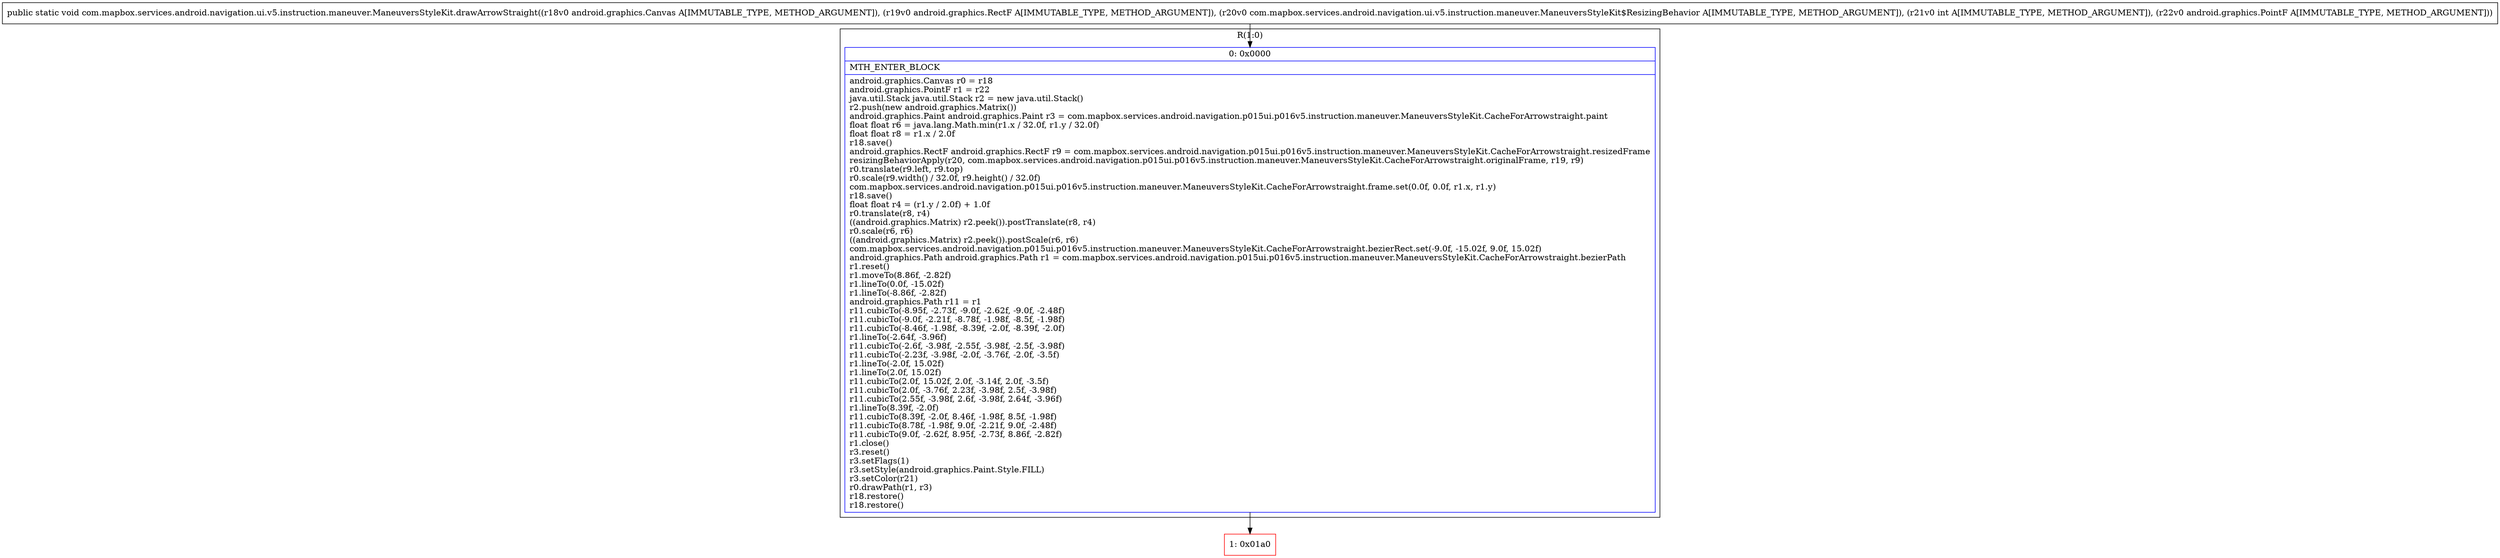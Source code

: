 digraph "CFG forcom.mapbox.services.android.navigation.ui.v5.instruction.maneuver.ManeuversStyleKit.drawArrowStraight(Landroid\/graphics\/Canvas;Landroid\/graphics\/RectF;Lcom\/mapbox\/services\/android\/navigation\/ui\/v5\/instruction\/maneuver\/ManeuversStyleKit$ResizingBehavior;ILandroid\/graphics\/PointF;)V" {
subgraph cluster_Region_544933675 {
label = "R(1:0)";
node [shape=record,color=blue];
Node_0 [shape=record,label="{0\:\ 0x0000|MTH_ENTER_BLOCK\l|android.graphics.Canvas r0 = r18\landroid.graphics.PointF r1 = r22\ljava.util.Stack java.util.Stack r2 = new java.util.Stack()\lr2.push(new android.graphics.Matrix())\landroid.graphics.Paint android.graphics.Paint r3 = com.mapbox.services.android.navigation.p015ui.p016v5.instruction.maneuver.ManeuversStyleKit.CacheForArrowstraight.paint\lfloat float r6 = java.lang.Math.min(r1.x \/ 32.0f, r1.y \/ 32.0f)\lfloat float r8 = r1.x \/ 2.0f\lr18.save()\landroid.graphics.RectF android.graphics.RectF r9 = com.mapbox.services.android.navigation.p015ui.p016v5.instruction.maneuver.ManeuversStyleKit.CacheForArrowstraight.resizedFrame\lresizingBehaviorApply(r20, com.mapbox.services.android.navigation.p015ui.p016v5.instruction.maneuver.ManeuversStyleKit.CacheForArrowstraight.originalFrame, r19, r9)\lr0.translate(r9.left, r9.top)\lr0.scale(r9.width() \/ 32.0f, r9.height() \/ 32.0f)\lcom.mapbox.services.android.navigation.p015ui.p016v5.instruction.maneuver.ManeuversStyleKit.CacheForArrowstraight.frame.set(0.0f, 0.0f, r1.x, r1.y)\lr18.save()\lfloat float r4 = (r1.y \/ 2.0f) + 1.0f\lr0.translate(r8, r4)\l((android.graphics.Matrix) r2.peek()).postTranslate(r8, r4)\lr0.scale(r6, r6)\l((android.graphics.Matrix) r2.peek()).postScale(r6, r6)\lcom.mapbox.services.android.navigation.p015ui.p016v5.instruction.maneuver.ManeuversStyleKit.CacheForArrowstraight.bezierRect.set(\-9.0f, \-15.02f, 9.0f, 15.02f)\landroid.graphics.Path android.graphics.Path r1 = com.mapbox.services.android.navigation.p015ui.p016v5.instruction.maneuver.ManeuversStyleKit.CacheForArrowstraight.bezierPath\lr1.reset()\lr1.moveTo(8.86f, \-2.82f)\lr1.lineTo(0.0f, \-15.02f)\lr1.lineTo(\-8.86f, \-2.82f)\landroid.graphics.Path r11 = r1\lr11.cubicTo(\-8.95f, \-2.73f, \-9.0f, \-2.62f, \-9.0f, \-2.48f)\lr11.cubicTo(\-9.0f, \-2.21f, \-8.78f, \-1.98f, \-8.5f, \-1.98f)\lr11.cubicTo(\-8.46f, \-1.98f, \-8.39f, \-2.0f, \-8.39f, \-2.0f)\lr1.lineTo(\-2.64f, \-3.96f)\lr11.cubicTo(\-2.6f, \-3.98f, \-2.55f, \-3.98f, \-2.5f, \-3.98f)\lr11.cubicTo(\-2.23f, \-3.98f, \-2.0f, \-3.76f, \-2.0f, \-3.5f)\lr1.lineTo(\-2.0f, 15.02f)\lr1.lineTo(2.0f, 15.02f)\lr11.cubicTo(2.0f, 15.02f, 2.0f, \-3.14f, 2.0f, \-3.5f)\lr11.cubicTo(2.0f, \-3.76f, 2.23f, \-3.98f, 2.5f, \-3.98f)\lr11.cubicTo(2.55f, \-3.98f, 2.6f, \-3.98f, 2.64f, \-3.96f)\lr1.lineTo(8.39f, \-2.0f)\lr11.cubicTo(8.39f, \-2.0f, 8.46f, \-1.98f, 8.5f, \-1.98f)\lr11.cubicTo(8.78f, \-1.98f, 9.0f, \-2.21f, 9.0f, \-2.48f)\lr11.cubicTo(9.0f, \-2.62f, 8.95f, \-2.73f, 8.86f, \-2.82f)\lr1.close()\lr3.reset()\lr3.setFlags(1)\lr3.setStyle(android.graphics.Paint.Style.FILL)\lr3.setColor(r21)\lr0.drawPath(r1, r3)\lr18.restore()\lr18.restore()\l}"];
}
Node_1 [shape=record,color=red,label="{1\:\ 0x01a0}"];
MethodNode[shape=record,label="{public static void com.mapbox.services.android.navigation.ui.v5.instruction.maneuver.ManeuversStyleKit.drawArrowStraight((r18v0 android.graphics.Canvas A[IMMUTABLE_TYPE, METHOD_ARGUMENT]), (r19v0 android.graphics.RectF A[IMMUTABLE_TYPE, METHOD_ARGUMENT]), (r20v0 com.mapbox.services.android.navigation.ui.v5.instruction.maneuver.ManeuversStyleKit$ResizingBehavior A[IMMUTABLE_TYPE, METHOD_ARGUMENT]), (r21v0 int A[IMMUTABLE_TYPE, METHOD_ARGUMENT]), (r22v0 android.graphics.PointF A[IMMUTABLE_TYPE, METHOD_ARGUMENT])) }"];
MethodNode -> Node_0;
Node_0 -> Node_1;
}


